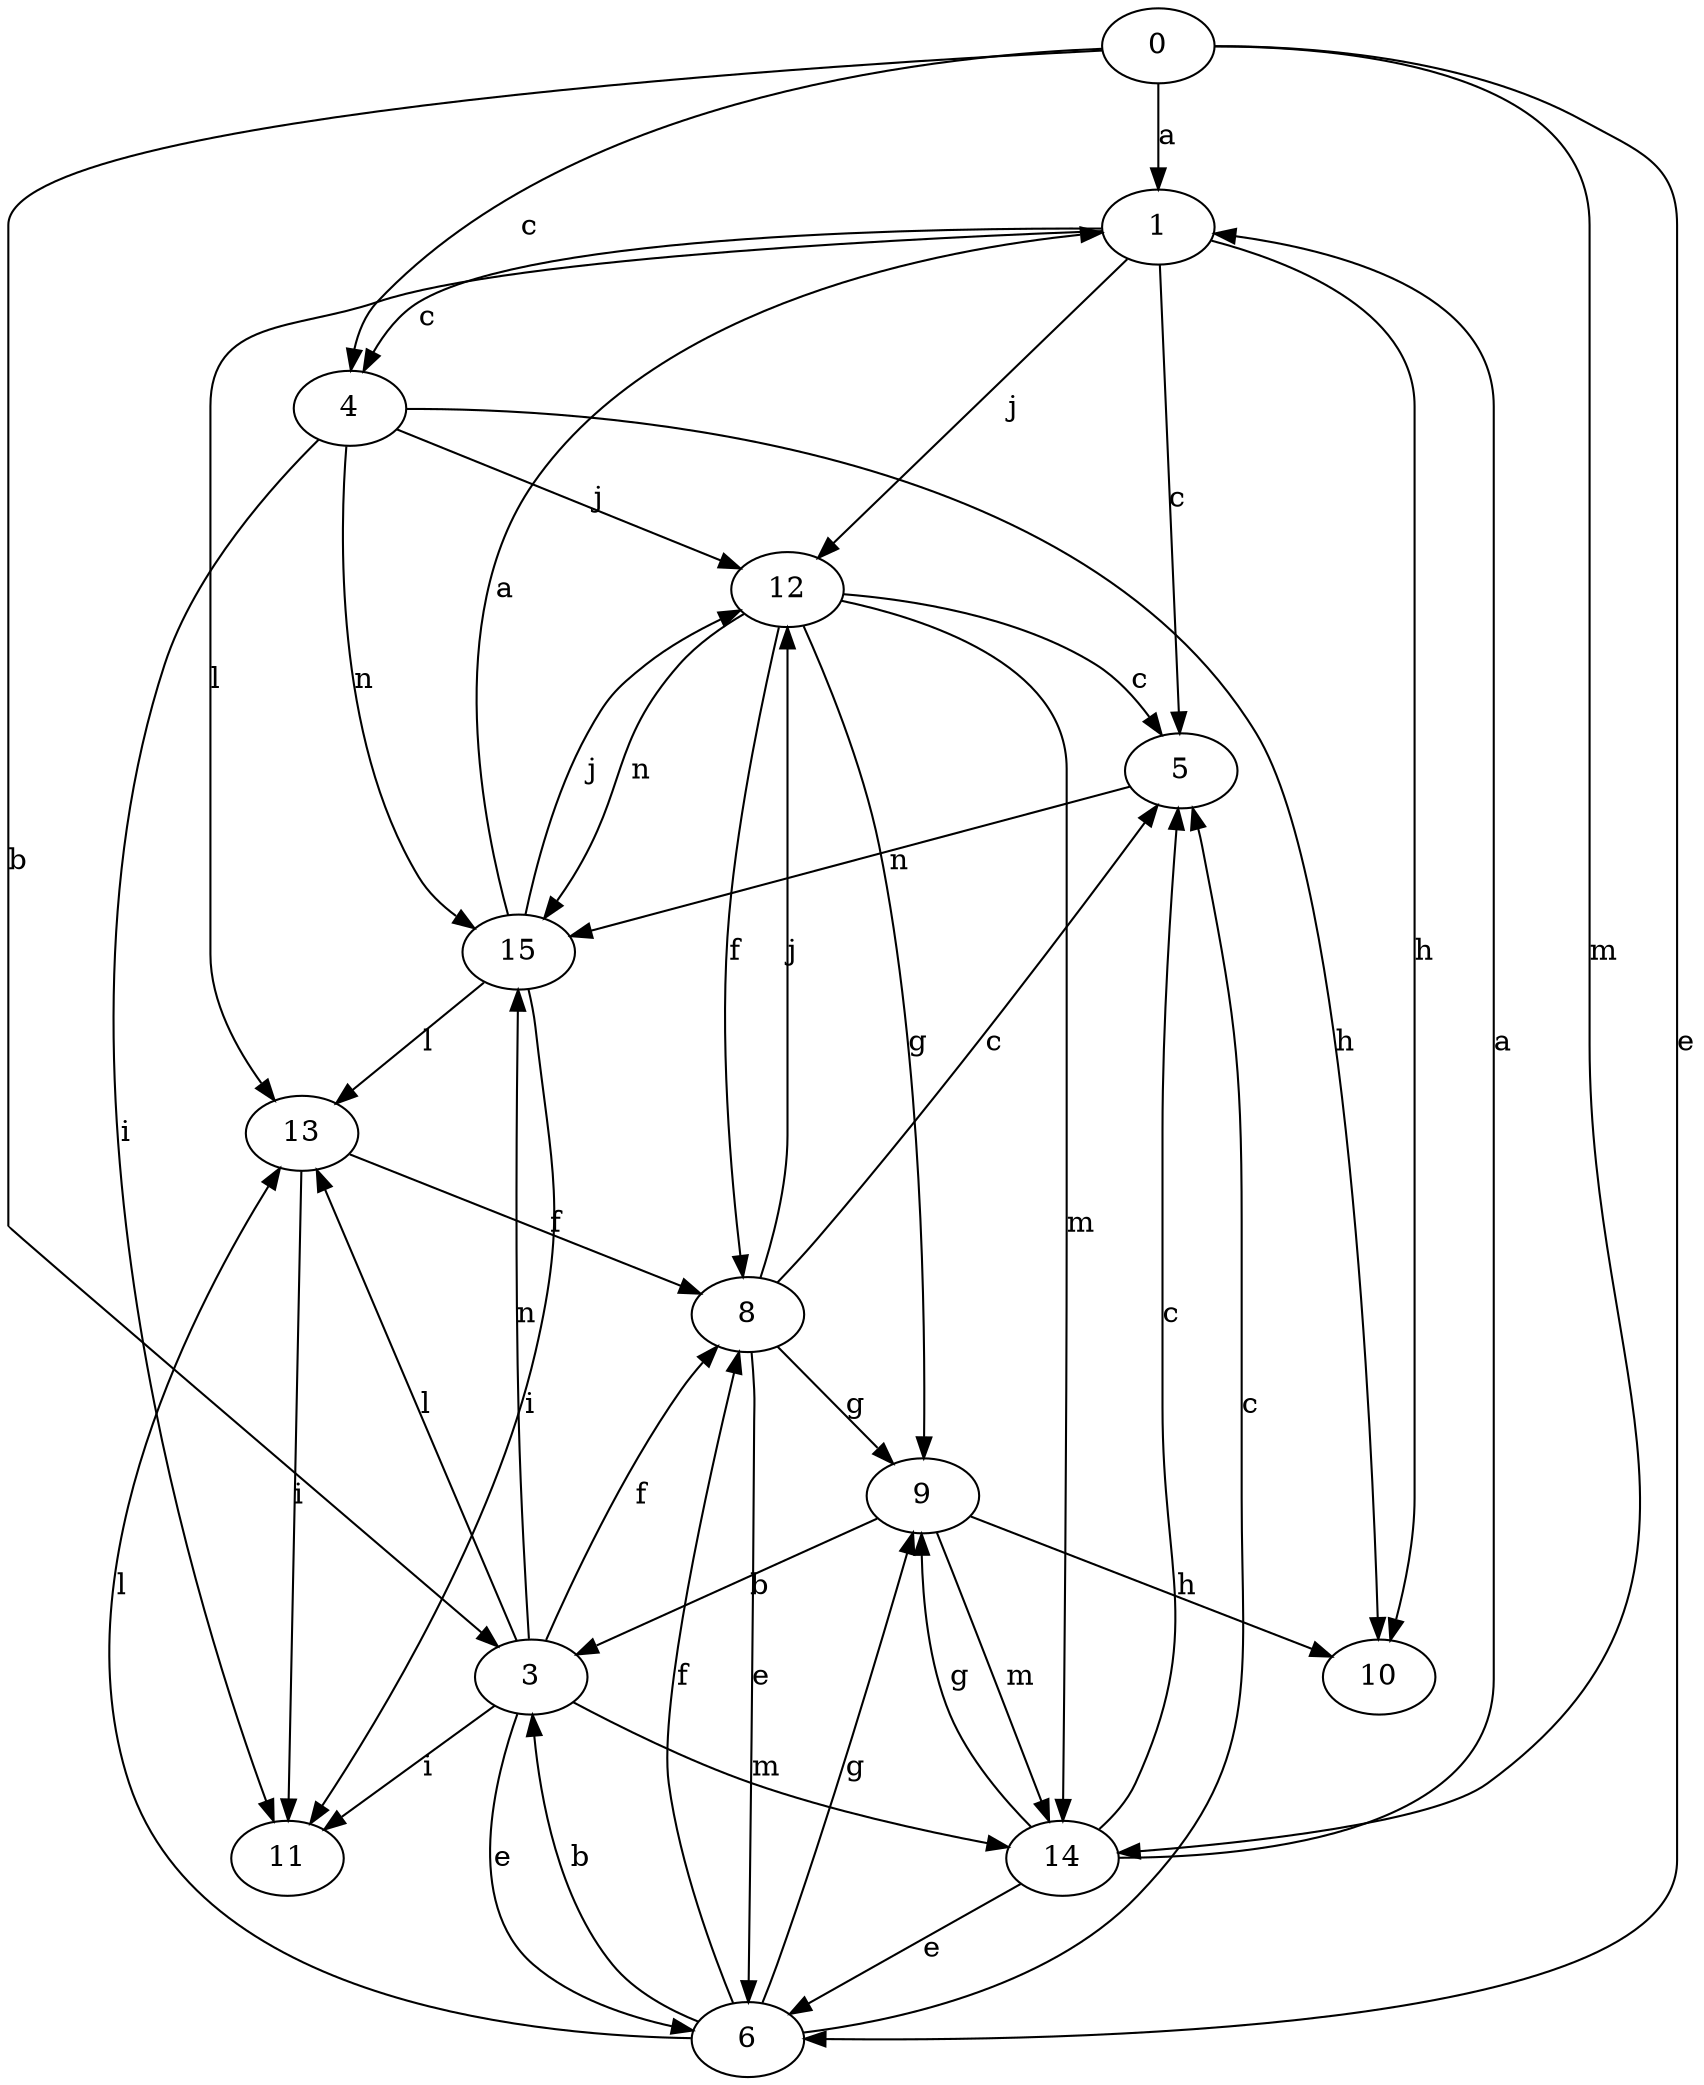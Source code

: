 strict digraph  {
0;
1;
3;
4;
5;
6;
8;
9;
10;
11;
12;
13;
14;
15;
0 -> 1  [label=a];
0 -> 3  [label=b];
0 -> 4  [label=c];
0 -> 6  [label=e];
0 -> 14  [label=m];
1 -> 4  [label=c];
1 -> 5  [label=c];
1 -> 10  [label=h];
1 -> 12  [label=j];
1 -> 13  [label=l];
3 -> 6  [label=e];
3 -> 8  [label=f];
3 -> 11  [label=i];
3 -> 13  [label=l];
3 -> 14  [label=m];
3 -> 15  [label=n];
4 -> 10  [label=h];
4 -> 11  [label=i];
4 -> 12  [label=j];
4 -> 15  [label=n];
5 -> 15  [label=n];
6 -> 3  [label=b];
6 -> 5  [label=c];
6 -> 8  [label=f];
6 -> 9  [label=g];
6 -> 13  [label=l];
8 -> 5  [label=c];
8 -> 6  [label=e];
8 -> 9  [label=g];
8 -> 12  [label=j];
9 -> 3  [label=b];
9 -> 10  [label=h];
9 -> 14  [label=m];
12 -> 5  [label=c];
12 -> 8  [label=f];
12 -> 9  [label=g];
12 -> 14  [label=m];
12 -> 15  [label=n];
13 -> 8  [label=f];
13 -> 11  [label=i];
14 -> 1  [label=a];
14 -> 5  [label=c];
14 -> 6  [label=e];
14 -> 9  [label=g];
15 -> 1  [label=a];
15 -> 11  [label=i];
15 -> 12  [label=j];
15 -> 13  [label=l];
}
